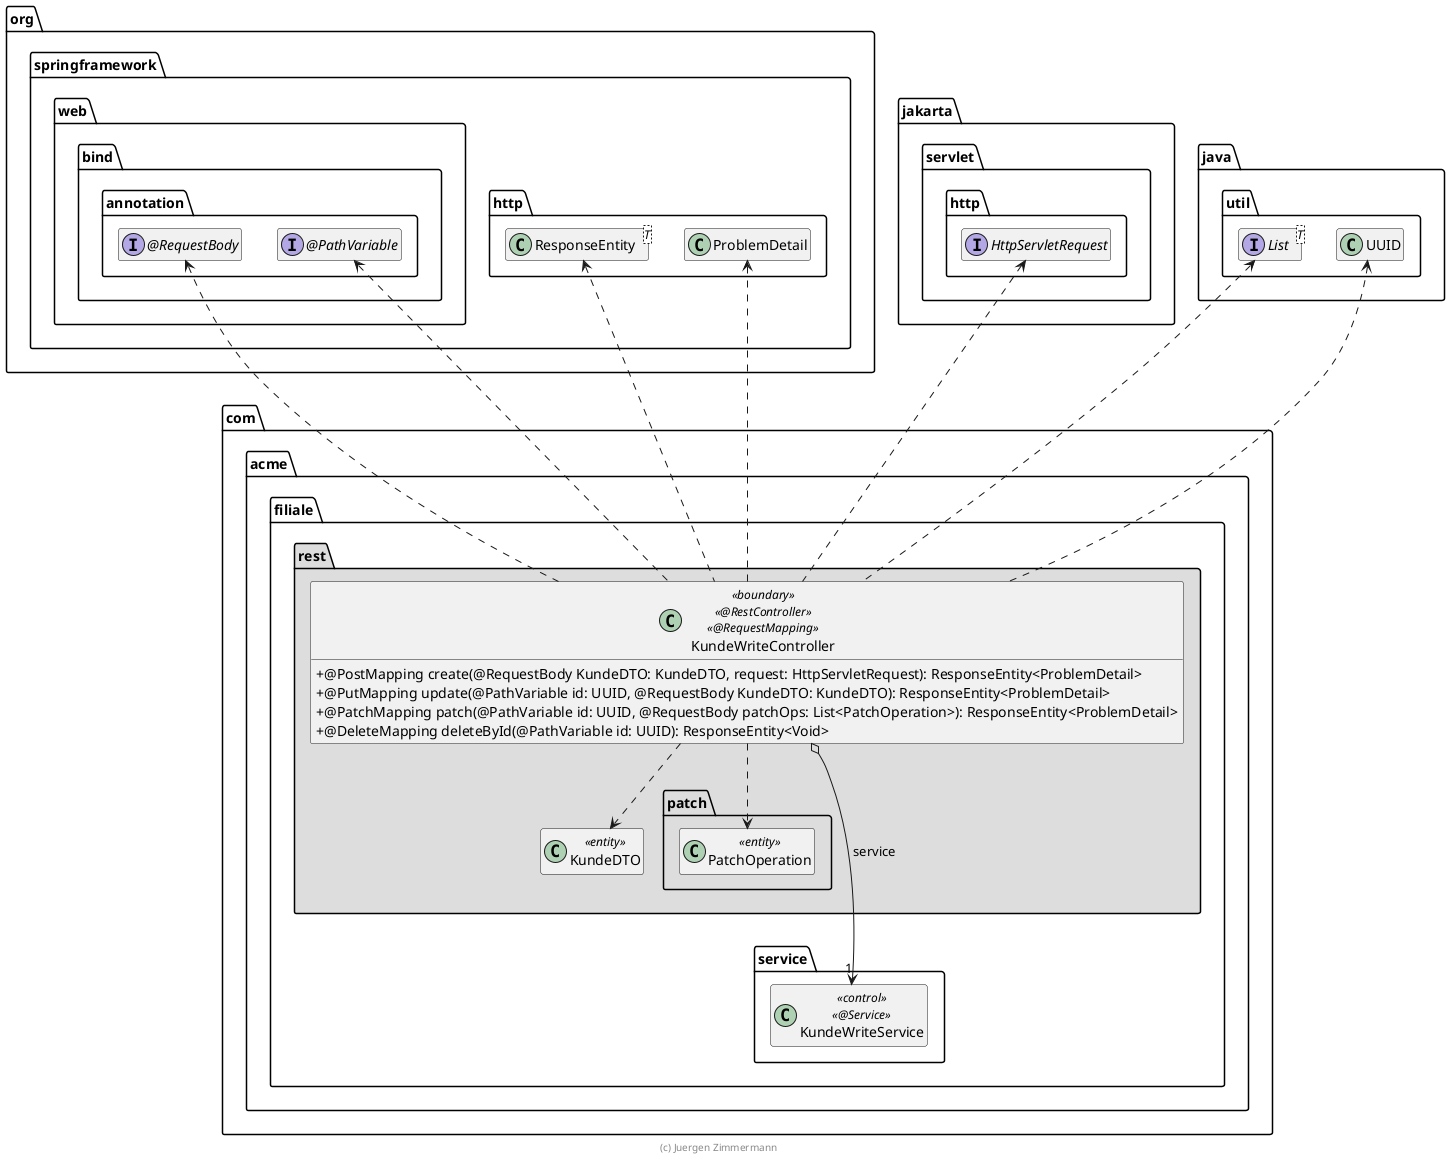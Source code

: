 ' Copyright (C) 2019 - present Juergen Zimmermann, Hochschule Karlsruhe
'
' This program is free software: you can redistribute it and/or modify
' it under the terms of the GNU General Public License as published by
' the Free Software Foundation, either version 3 of the License, or
' (at your option) any later version.
'
' This program is distributed in the hope that it will be useful,
' but WITHOUT ANY WARRANTY; without even the implied warranty of
' MERCHANTABILITY or FITNESS FOR A PARTICULAR PURPOSE.  See the
' GNU General Public License for more details.
'
' You should have received a copy of the GNU General Public License
' along with this program.  If not, see <https://www.gnu.org/licenses/>.
@startuml KundeWriteController

skinparam classAttributeIconSize 0

package org.springframework {
    package web.bind.annotation {
        interface "@PathVariable" as PathVariable

        interface "@RequestBody" as RequestBody
    }

    package http {
        class ResponseEntity<T>
        class ProblemDetail

    }
}

package jakarta.servlet.http {
    interface HttpServletRequest
}

package java.util {
    interface List<T>
    class UUID
}

package com.acme.filiale {
    package service {
        class KundeWriteService << control >> << @Service >>
    }

    package rest #DDDDDD {
        package patch {
            class PatchOperation <<entity>>
        }

        class KundeDTO <<entity>>

        class KundeWriteController << boundary >> << @RestController >> << @RequestMapping >> {
            + @PostMapping create(@RequestBody KundeDTO: KundeDTO, request: HttpServletRequest): ResponseEntity<ProblemDetail>
            + @PutMapping update(@PathVariable id: UUID, @RequestBody KundeDTO: KundeDTO): ResponseEntity<ProblemDetail>
            + @PatchMapping patch(@PathVariable id: UUID, @RequestBody patchOps: List<PatchOperation>): ResponseEntity<ProblemDetail>
            + @DeleteMapping deleteById(@PathVariable id: UUID): ResponseEntity<Void>
        }

        KundeWriteController o-down-> "1" KundeWriteService : service
        KundeWriteController ..> KundeDTO
        KundeWriteController ..> ProblemDetail
        KundeWriteController ..> PatchOperation

        KundeWriteController .up.> ResponseEntity
        KundeWriteController .up.> HttpServletRequest

        KundeWriteController .up.> PathVariable
        KundeWriteController .up.> RequestBody

        KundeWriteController .up.> UUID
        KundeWriteController .up.> List

        PatchOperation .[hidden].> KundeWriteService
    }
}

hide empty members

footer (c) Juergen Zimmermann

@enduml

